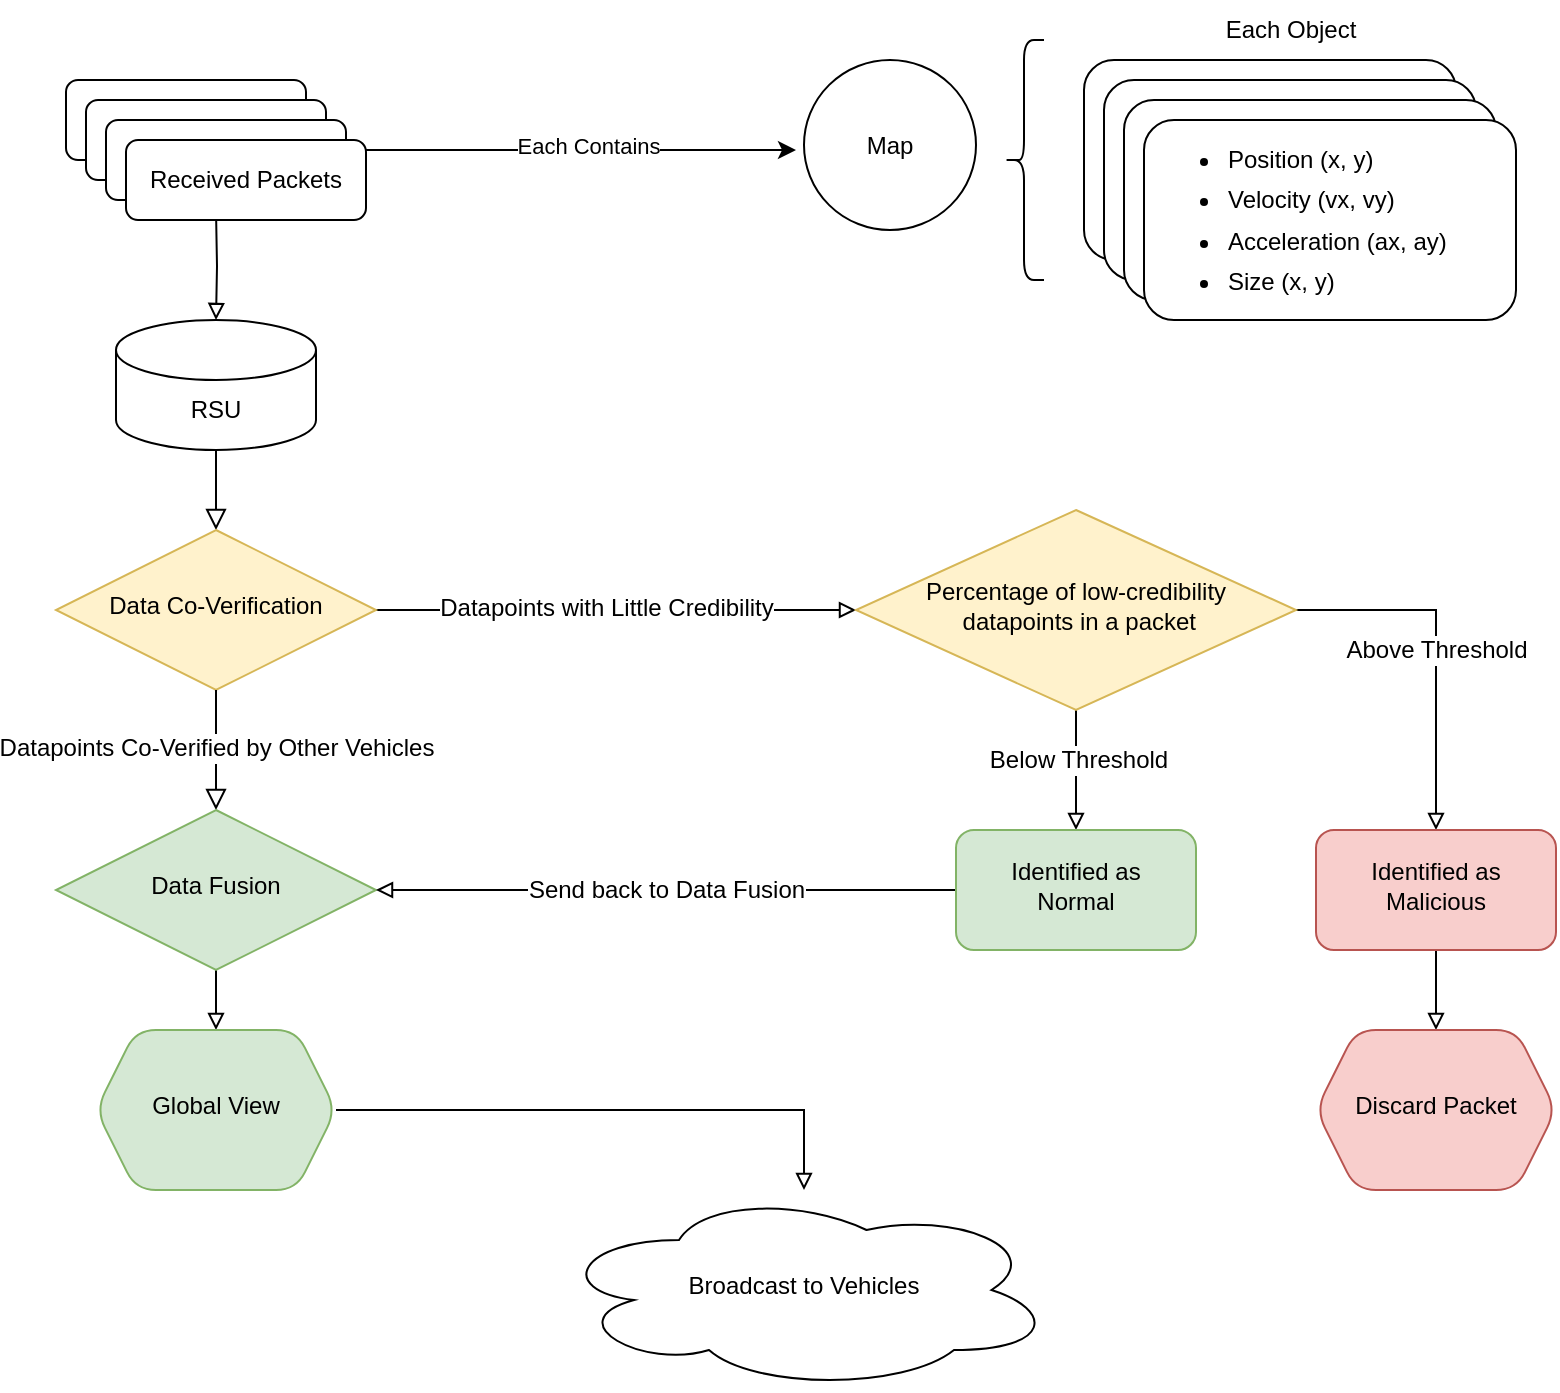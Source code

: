 <mxfile version="20.8.23" type="device"><diagram id="C5RBs43oDa-KdzZeNtuy" name="Page-1"><mxGraphModel dx="1035" dy="689" grid="1" gridSize="10" guides="1" tooltips="1" connect="1" arrows="1" fold="1" page="1" pageScale="1" pageWidth="827" pageHeight="1169" math="0" shadow="0"><root><mxCell id="WIyWlLk6GJQsqaUBKTNV-0"/><mxCell id="WIyWlLk6GJQsqaUBKTNV-1" parent="WIyWlLk6GJQsqaUBKTNV-0"/><mxCell id="WIyWlLk6GJQsqaUBKTNV-3" value="Received Packets" style="rounded=1;whiteSpace=wrap;html=1;fontSize=12;glass=0;strokeWidth=1;shadow=0;" parent="WIyWlLk6GJQsqaUBKTNV-1" vertex="1"><mxGeometry x="45" y="55" width="120" height="40" as="geometry"/></mxCell><mxCell id="WIyWlLk6GJQsqaUBKTNV-4" value="" style="rounded=0;html=1;jettySize=auto;orthogonalLoop=1;fontSize=11;endArrow=block;endFill=0;endSize=8;strokeWidth=1;shadow=0;labelBackgroundColor=none;edgeStyle=orthogonalEdgeStyle;exitX=0.5;exitY=1;exitDx=0;exitDy=0;exitPerimeter=0;" parent="WIyWlLk6GJQsqaUBKTNV-1" source="Q4wFfxQPeWcb5OFePiMW-32" target="WIyWlLk6GJQsqaUBKTNV-10" edge="1"><mxGeometry y="20" relative="1" as="geometry"><mxPoint as="offset"/><mxPoint x="120" y="255" as="sourcePoint"/></mxGeometry></mxCell><mxCell id="Q4wFfxQPeWcb5OFePiMW-36" value="" style="edgeStyle=orthogonalEdgeStyle;rounded=0;orthogonalLoop=1;jettySize=auto;html=1;endArrow=block;endFill=0;entryX=0;entryY=0.5;entryDx=0;entryDy=0;" parent="WIyWlLk6GJQsqaUBKTNV-1" source="WIyWlLk6GJQsqaUBKTNV-10" target="Q4wFfxQPeWcb5OFePiMW-39" edge="1"><mxGeometry relative="1" as="geometry"><mxPoint x="440" y="320" as="targetPoint"/></mxGeometry></mxCell><mxCell id="Q4wFfxQPeWcb5OFePiMW-37" value="&lt;font style=&quot;font-size: 12px;&quot;&gt;Datapoints with Little Credibility&lt;/font&gt;" style="edgeLabel;html=1;align=center;verticalAlign=middle;resizable=0;points=[];" parent="Q4wFfxQPeWcb5OFePiMW-36" vertex="1" connectable="0"><mxGeometry x="-0.04" y="1" relative="1" as="geometry"><mxPoint as="offset"/></mxGeometry></mxCell><mxCell id="WIyWlLk6GJQsqaUBKTNV-10" value="Data Co-Verification" style="rhombus;whiteSpace=wrap;html=1;shadow=0;fontFamily=Helvetica;fontSize=12;align=center;strokeWidth=1;spacing=6;spacingTop=-4;fillColor=#fff2cc;strokeColor=#d6b656;" parent="WIyWlLk6GJQsqaUBKTNV-1" vertex="1"><mxGeometry x="40" y="280" width="160" height="80" as="geometry"/></mxCell><mxCell id="Q4wFfxQPeWcb5OFePiMW-3" value="&lt;ul style=&quot;line-height: 170%;&quot;&gt;&lt;li&gt;Position (x, y)&lt;br&gt;&lt;/li&gt;&lt;li&gt;Velocity (vx, vy)&lt;br&gt;&lt;/li&gt;&lt;li&gt;Acceleration (ax, ay)&lt;br&gt;&lt;/li&gt;&lt;li&gt;Size (x, y)&lt;br&gt;&lt;/li&gt;&lt;/ul&gt;" style="whiteSpace=wrap;html=1;rounded=1;glass=0;strokeWidth=1;shadow=0;align=left;" parent="WIyWlLk6GJQsqaUBKTNV-1" vertex="1"><mxGeometry x="554" y="45" width="186" height="100" as="geometry"/></mxCell><mxCell id="Q4wFfxQPeWcb5OFePiMW-6" value="Each Object" style="text;html=1;align=center;verticalAlign=middle;resizable=0;points=[];autosize=1;strokeColor=none;fillColor=none;" parent="WIyWlLk6GJQsqaUBKTNV-1" vertex="1"><mxGeometry x="612" y="15" width="90" height="30" as="geometry"/></mxCell><mxCell id="Q4wFfxQPeWcb5OFePiMW-14" value="&lt;ul style=&quot;line-height: 170%;&quot;&gt;&lt;li&gt;Position (x, y)&lt;br&gt;&lt;/li&gt;&lt;li&gt;Velocity (vx, vy)&lt;br&gt;&lt;/li&gt;&lt;li&gt;Acceleration (ax, ay)&lt;br&gt;&lt;/li&gt;&lt;li&gt;Size (x, y)&lt;br&gt;&lt;/li&gt;&lt;/ul&gt;" style="whiteSpace=wrap;html=1;rounded=1;glass=0;strokeWidth=1;shadow=0;align=left;" parent="WIyWlLk6GJQsqaUBKTNV-1" vertex="1"><mxGeometry x="564" y="55" width="186" height="100" as="geometry"/></mxCell><mxCell id="Q4wFfxQPeWcb5OFePiMW-15" value="&lt;ul style=&quot;line-height: 170%;&quot;&gt;&lt;li&gt;Position (x, y)&lt;br&gt;&lt;/li&gt;&lt;li&gt;Velocity (vx, vy)&lt;br&gt;&lt;/li&gt;&lt;li&gt;Acceleration (ax, ay)&lt;br&gt;&lt;/li&gt;&lt;li&gt;Size (x, y)&lt;br&gt;&lt;/li&gt;&lt;/ul&gt;" style="whiteSpace=wrap;html=1;rounded=1;glass=0;strokeWidth=1;shadow=0;align=left;" parent="WIyWlLk6GJQsqaUBKTNV-1" vertex="1"><mxGeometry x="574" y="65" width="186" height="100" as="geometry"/></mxCell><mxCell id="Q4wFfxQPeWcb5OFePiMW-16" value="&lt;ul style=&quot;line-height: 170%;&quot;&gt;&lt;li&gt;Position (x, y)&lt;br&gt;&lt;/li&gt;&lt;li&gt;Velocity (vx, vy)&lt;br&gt;&lt;/li&gt;&lt;li&gt;Acceleration (ax, ay)&lt;br&gt;&lt;/li&gt;&lt;li&gt;Size (x, y)&lt;br&gt;&lt;/li&gt;&lt;/ul&gt;" style="whiteSpace=wrap;html=1;rounded=1;glass=0;strokeWidth=1;shadow=0;align=left;" parent="WIyWlLk6GJQsqaUBKTNV-1" vertex="1"><mxGeometry x="584" y="75" width="186" height="100" as="geometry"/></mxCell><mxCell id="Q4wFfxQPeWcb5OFePiMW-18" value="Map" style="ellipse;whiteSpace=wrap;html=1;rounded=1;glass=0;strokeWidth=1;shadow=0;" parent="WIyWlLk6GJQsqaUBKTNV-1" vertex="1"><mxGeometry x="414" y="45" width="86" height="85" as="geometry"/></mxCell><mxCell id="Q4wFfxQPeWcb5OFePiMW-21" value="" style="shape=curlyBracket;whiteSpace=wrap;html=1;rounded=1;flipH=1;labelPosition=right;verticalLabelPosition=middle;align=left;verticalAlign=middle;size=0.5;direction=west;" parent="WIyWlLk6GJQsqaUBKTNV-1" vertex="1"><mxGeometry x="514" y="35" width="20" height="120" as="geometry"/></mxCell><mxCell id="Q4wFfxQPeWcb5OFePiMW-22" value="Received Packets" style="rounded=1;whiteSpace=wrap;html=1;fontSize=12;glass=0;strokeWidth=1;shadow=0;" parent="WIyWlLk6GJQsqaUBKTNV-1" vertex="1"><mxGeometry x="55" y="65" width="120" height="40" as="geometry"/></mxCell><mxCell id="Q4wFfxQPeWcb5OFePiMW-23" value="Received Packets" style="rounded=1;whiteSpace=wrap;html=1;fontSize=12;glass=0;strokeWidth=1;shadow=0;" parent="WIyWlLk6GJQsqaUBKTNV-1" vertex="1"><mxGeometry x="65" y="75" width="120" height="40" as="geometry"/></mxCell><mxCell id="Q4wFfxQPeWcb5OFePiMW-25" value="" style="edgeStyle=orthogonalEdgeStyle;rounded=0;orthogonalLoop=1;jettySize=auto;html=1;exitX=1;exitY=0.25;exitDx=0;exitDy=0;" parent="WIyWlLk6GJQsqaUBKTNV-1" source="Q4wFfxQPeWcb5OFePiMW-23" edge="1"><mxGeometry relative="1" as="geometry"><mxPoint x="410" y="90" as="targetPoint"/><Array as="points"><mxPoint x="185" y="90"/></Array></mxGeometry></mxCell><mxCell id="Q4wFfxQPeWcb5OFePiMW-27" value="Each Contains" style="edgeLabel;html=1;align=center;verticalAlign=middle;resizable=0;points=[];" parent="Q4wFfxQPeWcb5OFePiMW-25" vertex="1" connectable="0"><mxGeometry x="0.097" y="3" relative="1" as="geometry"><mxPoint y="1" as="offset"/></mxGeometry></mxCell><mxCell id="Q4wFfxQPeWcb5OFePiMW-26" value="" style="edgeStyle=orthogonalEdgeStyle;rounded=0;orthogonalLoop=1;jettySize=auto;html=1;endArrow=block;endFill=0;entryX=0.5;entryY=0;entryDx=0;entryDy=0;entryPerimeter=0;" parent="WIyWlLk6GJQsqaUBKTNV-1" target="Q4wFfxQPeWcb5OFePiMW-32" edge="1"><mxGeometry relative="1" as="geometry"><mxPoint x="120" y="120" as="sourcePoint"/><mxPoint x="120" y="175" as="targetPoint"/><Array as="points"/></mxGeometry></mxCell><mxCell id="Q4wFfxQPeWcb5OFePiMW-24" value="Received Packets" style="rounded=1;whiteSpace=wrap;html=1;fontSize=12;glass=0;strokeWidth=1;shadow=0;" parent="WIyWlLk6GJQsqaUBKTNV-1" vertex="1"><mxGeometry x="75" y="85" width="120" height="40" as="geometry"/></mxCell><mxCell id="Q4wFfxQPeWcb5OFePiMW-32" value="RSU" style="shape=cylinder3;whiteSpace=wrap;html=1;boundedLbl=1;backgroundOutline=1;size=15;" parent="WIyWlLk6GJQsqaUBKTNV-1" vertex="1"><mxGeometry x="70" y="175" width="100" height="65" as="geometry"/></mxCell><mxCell id="Q4wFfxQPeWcb5OFePiMW-33" value="" style="rounded=0;html=1;jettySize=auto;orthogonalLoop=1;fontSize=11;endArrow=block;endFill=0;endSize=8;strokeWidth=1;shadow=0;labelBackgroundColor=none;edgeStyle=orthogonalEdgeStyle;exitX=0.5;exitY=1;exitDx=0;exitDy=0;" parent="WIyWlLk6GJQsqaUBKTNV-1" source="WIyWlLk6GJQsqaUBKTNV-10" target="Q4wFfxQPeWcb5OFePiMW-34" edge="1"><mxGeometry y="20" relative="1" as="geometry"><mxPoint as="offset"/><mxPoint x="120" y="380" as="sourcePoint"/></mxGeometry></mxCell><mxCell id="Q4wFfxQPeWcb5OFePiMW-38" value="&lt;font style=&quot;font-size: 12px;&quot;&gt;Datapoints Co-Verified by Other Vehicles&lt;/font&gt;" style="edgeLabel;html=1;align=center;verticalAlign=middle;resizable=0;points=[];" parent="Q4wFfxQPeWcb5OFePiMW-33" vertex="1" connectable="0"><mxGeometry x="-0.029" relative="1" as="geometry"><mxPoint as="offset"/></mxGeometry></mxCell><mxCell id="Q4wFfxQPeWcb5OFePiMW-56" value="" style="edgeStyle=orthogonalEdgeStyle;rounded=0;orthogonalLoop=1;jettySize=auto;html=1;fontSize=12;endArrow=block;endFill=0;entryX=0.5;entryY=0;entryDx=0;entryDy=0;" parent="WIyWlLk6GJQsqaUBKTNV-1" source="Q4wFfxQPeWcb5OFePiMW-34" target="Q4wFfxQPeWcb5OFePiMW-57" edge="1"><mxGeometry relative="1" as="geometry"><mxPoint x="120" y="560" as="targetPoint"/></mxGeometry></mxCell><mxCell id="Q4wFfxQPeWcb5OFePiMW-34" value="Data Fusion" style="rhombus;whiteSpace=wrap;html=1;shadow=0;fontFamily=Helvetica;fontSize=12;align=center;strokeWidth=1;spacing=6;spacingTop=-4;fillColor=#d5e8d4;strokeColor=#82b366;" parent="WIyWlLk6GJQsqaUBKTNV-1" vertex="1"><mxGeometry x="40" y="420" width="160" height="80" as="geometry"/></mxCell><mxCell id="Q4wFfxQPeWcb5OFePiMW-41" value="Above Threshold" style="edgeStyle=orthogonalEdgeStyle;rounded=0;orthogonalLoop=1;jettySize=auto;html=1;fontSize=12;endArrow=block;endFill=0;" parent="WIyWlLk6GJQsqaUBKTNV-1" source="Q4wFfxQPeWcb5OFePiMW-39" target="Q4wFfxQPeWcb5OFePiMW-40" edge="1"><mxGeometry relative="1" as="geometry"/></mxCell><mxCell id="Q4wFfxQPeWcb5OFePiMW-43" value="" style="edgeStyle=orthogonalEdgeStyle;rounded=0;orthogonalLoop=1;jettySize=auto;html=1;fontSize=12;endArrow=block;endFill=0;" parent="WIyWlLk6GJQsqaUBKTNV-1" source="Q4wFfxQPeWcb5OFePiMW-39" target="Q4wFfxQPeWcb5OFePiMW-42" edge="1"><mxGeometry relative="1" as="geometry"/></mxCell><mxCell id="Q4wFfxQPeWcb5OFePiMW-44" value="Below Threshold" style="edgeLabel;html=1;align=center;verticalAlign=middle;resizable=0;points=[];fontSize=12;" parent="Q4wFfxQPeWcb5OFePiMW-43" vertex="1" connectable="0"><mxGeometry x="-0.18" y="1" relative="1" as="geometry"><mxPoint as="offset"/></mxGeometry></mxCell><mxCell id="Q4wFfxQPeWcb5OFePiMW-39" value="Percentage of low-credibility&lt;br&gt;&amp;nbsp;datapoints in a packet" style="rhombus;whiteSpace=wrap;html=1;shadow=0;fontFamily=Helvetica;fontSize=12;align=center;strokeWidth=1;spacing=6;spacingTop=-4;fillColor=#fff2cc;strokeColor=#d6b656;" parent="WIyWlLk6GJQsqaUBKTNV-1" vertex="1"><mxGeometry x="440" y="270" width="220" height="100" as="geometry"/></mxCell><mxCell id="Q4wFfxQPeWcb5OFePiMW-51" value="" style="edgeStyle=orthogonalEdgeStyle;rounded=0;orthogonalLoop=1;jettySize=auto;html=1;fontSize=12;endArrow=block;endFill=0;" parent="WIyWlLk6GJQsqaUBKTNV-1" source="Q4wFfxQPeWcb5OFePiMW-40" target="Q4wFfxQPeWcb5OFePiMW-50" edge="1"><mxGeometry relative="1" as="geometry"/></mxCell><mxCell id="Q4wFfxQPeWcb5OFePiMW-40" value="Identified as Malicious" style="rounded=1;whiteSpace=wrap;html=1;shadow=0;strokeWidth=1;spacing=6;spacingTop=-4;fillColor=#f8cecc;strokeColor=#b85450;" parent="WIyWlLk6GJQsqaUBKTNV-1" vertex="1"><mxGeometry x="670" y="430" width="120" height="60" as="geometry"/></mxCell><mxCell id="Q4wFfxQPeWcb5OFePiMW-52" value="Send back to Data Fusion" style="edgeStyle=orthogonalEdgeStyle;rounded=0;orthogonalLoop=1;jettySize=auto;html=1;exitX=0;exitY=0.5;exitDx=0;exitDy=0;entryX=1;entryY=0.5;entryDx=0;entryDy=0;fontSize=12;endArrow=block;endFill=0;" parent="WIyWlLk6GJQsqaUBKTNV-1" source="Q4wFfxQPeWcb5OFePiMW-42" target="Q4wFfxQPeWcb5OFePiMW-34" edge="1"><mxGeometry relative="1" as="geometry"/></mxCell><mxCell id="Q4wFfxQPeWcb5OFePiMW-42" value="Identified as&lt;br&gt;&amp;nbsp;Normal&amp;nbsp;" style="rounded=1;whiteSpace=wrap;html=1;shadow=0;strokeWidth=1;spacing=6;spacingTop=-4;fillColor=#d5e8d4;strokeColor=#82b366;" parent="WIyWlLk6GJQsqaUBKTNV-1" vertex="1"><mxGeometry x="490" y="430" width="120" height="60" as="geometry"/></mxCell><mxCell id="Q4wFfxQPeWcb5OFePiMW-50" value="Discard Packet" style="shape=hexagon;perimeter=hexagonPerimeter2;whiteSpace=wrap;html=1;fixedSize=1;rounded=1;shadow=0;strokeWidth=1;spacing=6;spacingTop=-4;fillColor=#f8cecc;strokeColor=#b85450;" parent="WIyWlLk6GJQsqaUBKTNV-1" vertex="1"><mxGeometry x="670" y="530" width="120" height="80" as="geometry"/></mxCell><mxCell id="Q4wFfxQPeWcb5OFePiMW-59" value="" style="edgeStyle=orthogonalEdgeStyle;rounded=0;orthogonalLoop=1;jettySize=auto;html=1;fontSize=12;endArrow=block;endFill=0;" parent="WIyWlLk6GJQsqaUBKTNV-1" source="Q4wFfxQPeWcb5OFePiMW-57" target="Q4wFfxQPeWcb5OFePiMW-58" edge="1"><mxGeometry relative="1" as="geometry"><Array as="points"><mxPoint x="414" y="570"/></Array></mxGeometry></mxCell><mxCell id="Q4wFfxQPeWcb5OFePiMW-57" value="Global View" style="shape=hexagon;perimeter=hexagonPerimeter2;whiteSpace=wrap;html=1;fixedSize=1;rounded=1;shadow=0;strokeWidth=1;spacing=6;spacingTop=-4;fillColor=#d5e8d4;strokeColor=#82b366;" parent="WIyWlLk6GJQsqaUBKTNV-1" vertex="1"><mxGeometry x="60" y="530" width="120" height="80" as="geometry"/></mxCell><mxCell id="Q4wFfxQPeWcb5OFePiMW-58" value="Broadcast to Vehicles" style="ellipse;shape=cloud;whiteSpace=wrap;html=1;rounded=1;shadow=0;strokeWidth=1;spacing=6;spacingTop=-4;" parent="WIyWlLk6GJQsqaUBKTNV-1" vertex="1"><mxGeometry x="289" y="610" width="250" height="100" as="geometry"/></mxCell></root></mxGraphModel></diagram></mxfile>